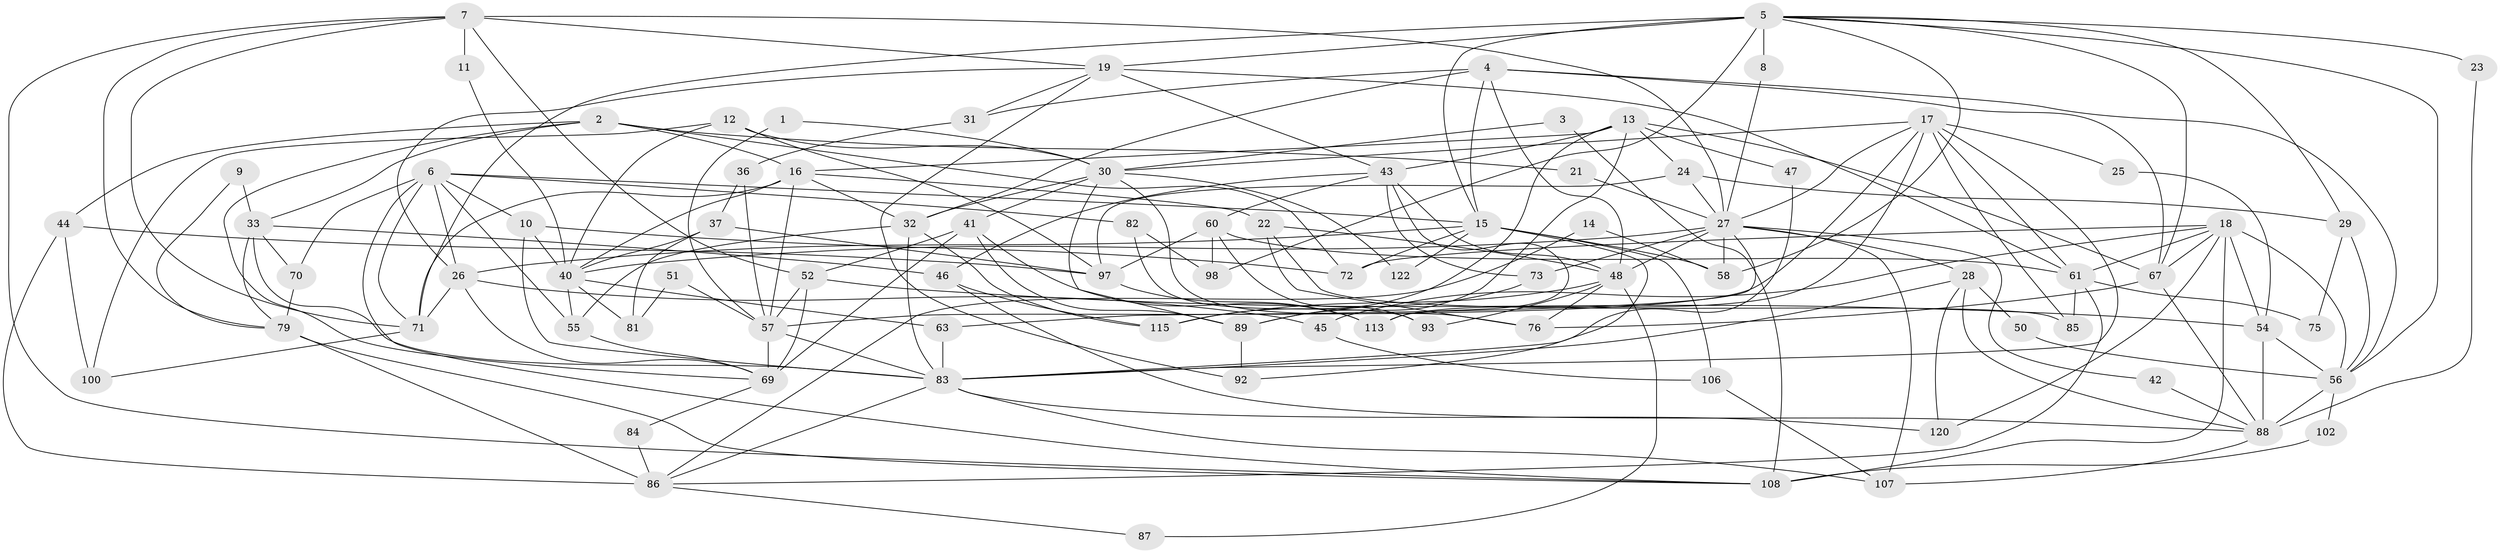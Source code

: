 // Generated by graph-tools (version 1.1) at 2025/52/02/27/25 19:52:04]
// undirected, 85 vertices, 202 edges
graph export_dot {
graph [start="1"]
  node [color=gray90,style=filled];
  1;
  2 [super="+66"];
  3;
  4 [super="+53"];
  5 [super="+38"];
  6 [super="+20"];
  7 [super="+49"];
  8;
  9;
  10;
  11;
  12;
  13 [super="+117"];
  14;
  15 [super="+105"];
  16 [super="+39"];
  17 [super="+118"];
  18 [super="+119"];
  19 [super="+91"];
  21;
  22;
  23;
  24 [super="+77"];
  25;
  26 [super="+78"];
  27 [super="+59"];
  28 [super="+35"];
  29;
  30 [super="+34"];
  31;
  32 [super="+99"];
  33 [super="+90"];
  36 [super="+110"];
  37 [super="+62"];
  40 [super="+65"];
  41;
  42;
  43 [super="+64"];
  44;
  45;
  46 [super="+68"];
  47;
  48 [super="+116"];
  50;
  51;
  52 [super="+95"];
  54;
  55;
  56 [super="+94"];
  57 [super="+104"];
  58 [super="+74"];
  60;
  61 [super="+101"];
  63;
  67 [super="+80"];
  69;
  70;
  71 [super="+103"];
  72;
  73;
  75;
  76;
  79 [super="+112"];
  81;
  82;
  83 [super="+96"];
  84;
  85 [super="+111"];
  86 [super="+121"];
  87;
  88 [super="+114"];
  89;
  92;
  93;
  97;
  98;
  100;
  102;
  106;
  107;
  108 [super="+109"];
  113;
  115;
  120;
  122;
  1 -- 57;
  1 -- 30;
  2 -- 44;
  2 -- 21;
  2 -- 69;
  2 -- 72;
  2 -- 16;
  2 -- 33 [weight=2];
  3 -- 108;
  3 -- 30;
  4 -- 67;
  4 -- 31;
  4 -- 56;
  4 -- 15;
  4 -- 32;
  4 -- 48;
  5 -- 71;
  5 -- 23;
  5 -- 98;
  5 -- 19 [weight=2];
  5 -- 8;
  5 -- 58;
  5 -- 29;
  5 -- 15;
  5 -- 56;
  5 -- 67;
  6 -- 10;
  6 -- 15;
  6 -- 70;
  6 -- 82;
  6 -- 108;
  6 -- 55;
  6 -- 26;
  6 -- 71;
  7 -- 52;
  7 -- 27;
  7 -- 19;
  7 -- 71;
  7 -- 11;
  7 -- 108;
  7 -- 79;
  8 -- 27;
  9 -- 79;
  9 -- 33;
  10 -- 40;
  10 -- 83;
  10 -- 72;
  11 -- 40;
  12 -- 97;
  12 -- 30;
  12 -- 100;
  12 -- 40;
  13 -- 67;
  13 -- 115;
  13 -- 24;
  13 -- 89;
  13 -- 47;
  13 -- 16;
  13 -- 43;
  14 -- 58;
  14 -- 86;
  15 -- 72;
  15 -- 58;
  15 -- 106;
  15 -- 122;
  15 -- 26;
  15 -- 92;
  16 -- 22;
  16 -- 57;
  16 -- 71;
  16 -- 32;
  16 -- 40;
  17 -- 83;
  17 -- 25;
  17 -- 61;
  17 -- 113;
  17 -- 85;
  17 -- 57;
  17 -- 27;
  17 -- 30;
  18 -- 54;
  18 -- 67;
  18 -- 120;
  18 -- 61;
  18 -- 72;
  18 -- 108;
  18 -- 45;
  18 -- 56;
  19 -- 61;
  19 -- 92;
  19 -- 26;
  19 -- 31;
  19 -- 43;
  21 -- 27;
  22 -- 76;
  22 -- 85;
  22 -- 48;
  23 -- 88;
  24 -- 29;
  24 -- 97;
  24 -- 27;
  25 -- 54;
  26 -- 69;
  26 -- 71;
  26 -- 45;
  27 -- 40;
  27 -- 42;
  27 -- 73;
  27 -- 107;
  27 -- 58;
  27 -- 28;
  27 -- 63;
  27 -- 48;
  28 -- 120;
  28 -- 83;
  28 -- 50;
  28 -- 88;
  29 -- 56;
  29 -- 75;
  30 -- 41;
  30 -- 89;
  30 -- 122;
  30 -- 76;
  30 -- 32;
  31 -- 36;
  32 -- 83;
  32 -- 55;
  32 -- 115;
  33 -- 70;
  33 -- 83;
  33 -- 46;
  33 -- 79;
  36 -- 37;
  36 -- 57;
  37 -- 97;
  37 -- 81 [weight=2];
  37 -- 40;
  40 -- 55;
  40 -- 81;
  40 -- 63;
  41 -- 89;
  41 -- 113;
  41 -- 69;
  41 -- 52;
  42 -- 88;
  43 -- 48;
  43 -- 60;
  43 -- 73;
  43 -- 46;
  43 -- 113;
  44 -- 100;
  44 -- 97;
  44 -- 86;
  45 -- 106;
  46 -- 115;
  46 -- 88;
  47 -- 83;
  48 -- 115;
  48 -- 87;
  48 -- 76;
  48 -- 93;
  50 -- 56;
  51 -- 81;
  51 -- 57;
  52 -- 57;
  52 -- 54;
  52 -- 69;
  54 -- 56;
  54 -- 88;
  55 -- 69;
  56 -- 102;
  56 -- 88;
  57 -- 69;
  57 -- 83;
  60 -- 98;
  60 -- 93;
  60 -- 97;
  60 -- 61;
  61 -- 75;
  61 -- 85;
  61 -- 86;
  63 -- 83;
  67 -- 88;
  67 -- 76;
  69 -- 84;
  70 -- 79;
  71 -- 100;
  73 -- 89;
  79 -- 108;
  79 -- 86 [weight=2];
  82 -- 93;
  82 -- 98;
  83 -- 107;
  83 -- 86;
  83 -- 120;
  84 -- 86;
  86 -- 87;
  88 -- 107;
  89 -- 92;
  97 -- 113;
  102 -- 108;
  106 -- 107;
}

